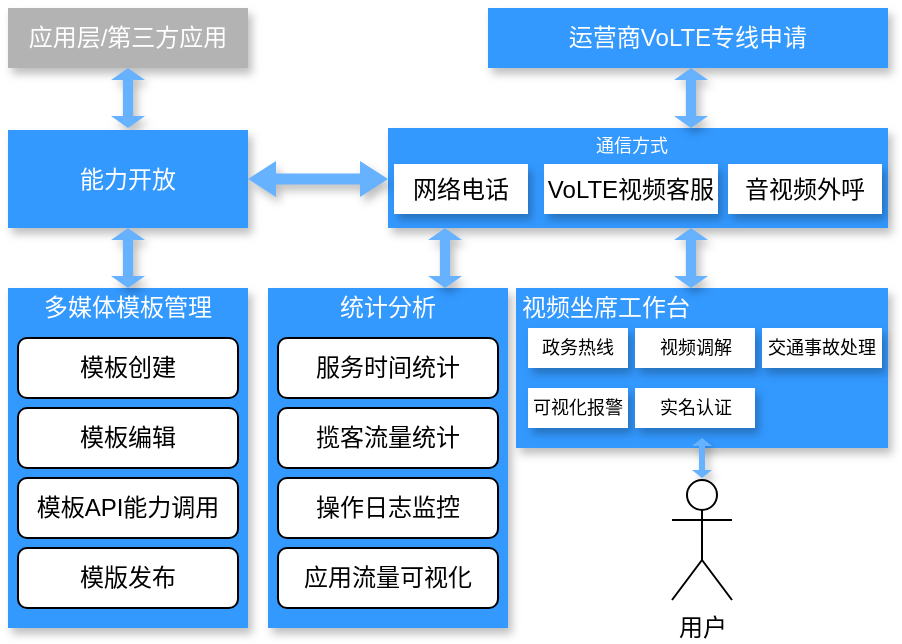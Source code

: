 <mxfile version="24.2.5" type="github">
  <diagram name="Page-1" id="PvqOqMHdHsa9tsUaIeSx">
    <mxGraphModel dx="989" dy="514" grid="1" gridSize="10" guides="1" tooltips="1" connect="1" arrows="1" fold="1" page="1" pageScale="1" pageWidth="827" pageHeight="1169" math="0" shadow="0">
      <root>
        <mxCell id="0" />
        <mxCell id="1" parent="0" />
        <mxCell id="5wxwFeqxHie5rqDECtYW-33" value="" style="rounded=0;whiteSpace=wrap;html=1;shadow=1;glass=0;strokeColor=none;absoluteArcSize=0;fillColor=#3399FF;fontColor=#FFFFFF;" parent="1" vertex="1">
          <mxGeometry x="350" y="270" width="250" height="50" as="geometry" />
        </mxCell>
        <mxCell id="5wxwFeqxHie5rqDECtYW-32" value="运营商VoLTE专线申请" style="rounded=0;whiteSpace=wrap;html=1;shadow=1;glass=0;strokeColor=none;absoluteArcSize=0;fillColor=#3399FF;fontColor=#FFFFFF;" parent="1" vertex="1">
          <mxGeometry x="400" y="210" width="200" height="30" as="geometry" />
        </mxCell>
        <mxCell id="5wxwFeqxHie5rqDECtYW-34" value="网络电话" style="rounded=0;whiteSpace=wrap;html=1;strokeColor=none;shadow=1;" parent="1" vertex="1">
          <mxGeometry x="353" y="288" width="67" height="25" as="geometry" />
        </mxCell>
        <mxCell id="5wxwFeqxHie5rqDECtYW-35" value="VoLTE视频客服" style="rounded=0;whiteSpace=wrap;html=1;strokeColor=none;shadow=1;" parent="1" vertex="1">
          <mxGeometry x="428" y="288" width="87" height="25" as="geometry" />
        </mxCell>
        <mxCell id="5wxwFeqxHie5rqDECtYW-36" value="音视频外呼" style="rounded=0;whiteSpace=wrap;html=1;strokeColor=none;shadow=1;" parent="1" vertex="1">
          <mxGeometry x="520" y="288" width="77" height="25" as="geometry" />
        </mxCell>
        <mxCell id="5wxwFeqxHie5rqDECtYW-37" value="通信方式" style="text;html=1;align=center;verticalAlign=middle;whiteSpace=wrap;rounded=0;fontColor=#FFFFFF;fontSize=9;" parent="1" vertex="1">
          <mxGeometry x="431.5" y="274" width="80" height="10" as="geometry" />
        </mxCell>
        <mxCell id="5wxwFeqxHie5rqDECtYW-39" value="" style="shape=doubleArrow;direction=south;whiteSpace=wrap;html=1;strokeColor=none;fillColor=#66B2FF;shadow=1;" parent="1" vertex="1">
          <mxGeometry x="493" y="240" width="17" height="30" as="geometry" />
        </mxCell>
        <mxCell id="5wxwFeqxHie5rqDECtYW-40" value="应用层/第三方应用" style="rounded=0;whiteSpace=wrap;html=1;shadow=1;glass=0;strokeColor=none;absoluteArcSize=0;fillColor=#B3B3B3;fontColor=#FFFFFF;" parent="1" vertex="1">
          <mxGeometry x="160" y="210" width="120" height="30" as="geometry" />
        </mxCell>
        <mxCell id="5wxwFeqxHie5rqDECtYW-41" value="" style="shape=doubleArrow;direction=south;whiteSpace=wrap;html=1;strokeColor=none;fillColor=#66B2FF;shadow=1;" parent="1" vertex="1">
          <mxGeometry x="211.5" y="240" width="17" height="30" as="geometry" />
        </mxCell>
        <mxCell id="5wxwFeqxHie5rqDECtYW-49" value="能力开放" style="rounded=0;whiteSpace=wrap;html=1;strokeColor=none;shadow=1;fillColor=#3399FF;fontColor=#FFFFFF;" parent="1" vertex="1">
          <mxGeometry x="160" y="271" width="120" height="49" as="geometry" />
        </mxCell>
        <mxCell id="5wxwFeqxHie5rqDECtYW-50" value="" style="shape=doubleArrow;whiteSpace=wrap;html=1;strokeColor=none;fillColor=#66B2FF;shadow=1;" parent="1" vertex="1">
          <mxGeometry x="280" y="286.5" width="70" height="18" as="geometry" />
        </mxCell>
        <mxCell id="5wxwFeqxHie5rqDECtYW-52" value="" style="rounded=0;whiteSpace=wrap;html=1;strokeColor=none;shadow=1;fillColor=#3399FF;fontColor=#FFFFFF;" parent="1" vertex="1">
          <mxGeometry x="160" y="350" width="120" height="170" as="geometry" />
        </mxCell>
        <mxCell id="5wxwFeqxHie5rqDECtYW-51" value="" style="shape=doubleArrow;direction=south;whiteSpace=wrap;html=1;strokeColor=none;fillColor=#66B2FF;shadow=1;" parent="1" vertex="1">
          <mxGeometry x="211.5" y="320" width="17" height="30" as="geometry" />
        </mxCell>
        <mxCell id="5wxwFeqxHie5rqDECtYW-53" value="多媒体模板管理" style="text;html=1;align=center;verticalAlign=middle;whiteSpace=wrap;rounded=0;fontColor=#FFFFFF;" parent="1" vertex="1">
          <mxGeometry x="175" y="350" width="90" height="20" as="geometry" />
        </mxCell>
        <mxCell id="5wxwFeqxHie5rqDECtYW-54" value="模板创建" style="rounded=1;whiteSpace=wrap;html=1;" parent="1" vertex="1">
          <mxGeometry x="165" y="375" width="110" height="30" as="geometry" />
        </mxCell>
        <mxCell id="5wxwFeqxHie5rqDECtYW-55" value="模板编辑" style="rounded=1;whiteSpace=wrap;html=1;" parent="1" vertex="1">
          <mxGeometry x="165" y="410" width="110" height="30" as="geometry" />
        </mxCell>
        <mxCell id="5wxwFeqxHie5rqDECtYW-56" value="模板API能力调用" style="rounded=1;whiteSpace=wrap;html=1;" parent="1" vertex="1">
          <mxGeometry x="165" y="445" width="110" height="30" as="geometry" />
        </mxCell>
        <mxCell id="5wxwFeqxHie5rqDECtYW-57" value="模版发布" style="rounded=1;whiteSpace=wrap;html=1;" parent="1" vertex="1">
          <mxGeometry x="165" y="480" width="110" height="30" as="geometry" />
        </mxCell>
        <mxCell id="5wxwFeqxHie5rqDECtYW-58" value="" style="rounded=0;whiteSpace=wrap;html=1;strokeColor=none;shadow=1;fillColor=#3399FF;fontColor=#FFFFFF;" parent="1" vertex="1">
          <mxGeometry x="290" y="350" width="120" height="170" as="geometry" />
        </mxCell>
        <mxCell id="5wxwFeqxHie5rqDECtYW-59" value="统计分析" style="text;html=1;align=center;verticalAlign=middle;whiteSpace=wrap;rounded=0;fontColor=#FFFFFF;" parent="1" vertex="1">
          <mxGeometry x="305" y="350" width="90" height="20" as="geometry" />
        </mxCell>
        <mxCell id="5wxwFeqxHie5rqDECtYW-60" value="服务时间统计" style="rounded=1;whiteSpace=wrap;html=1;" parent="1" vertex="1">
          <mxGeometry x="295" y="375" width="110" height="30" as="geometry" />
        </mxCell>
        <mxCell id="5wxwFeqxHie5rqDECtYW-61" value="揽客流量统计" style="rounded=1;whiteSpace=wrap;html=1;" parent="1" vertex="1">
          <mxGeometry x="295" y="410" width="110" height="30" as="geometry" />
        </mxCell>
        <mxCell id="5wxwFeqxHie5rqDECtYW-62" value="操作日志监控" style="rounded=1;whiteSpace=wrap;html=1;" parent="1" vertex="1">
          <mxGeometry x="295" y="445" width="110" height="30" as="geometry" />
        </mxCell>
        <mxCell id="5wxwFeqxHie5rqDECtYW-63" value="应用流量可视化" style="rounded=1;whiteSpace=wrap;html=1;" parent="1" vertex="1">
          <mxGeometry x="295" y="480" width="110" height="30" as="geometry" />
        </mxCell>
        <mxCell id="5wxwFeqxHie5rqDECtYW-64" value="" style="shape=doubleArrow;direction=south;whiteSpace=wrap;html=1;strokeColor=none;fillColor=#66B2FF;shadow=1;" parent="1" vertex="1">
          <mxGeometry x="370" y="320" width="17" height="30" as="geometry" />
        </mxCell>
        <mxCell id="5wxwFeqxHie5rqDECtYW-65" value="" style="rounded=0;whiteSpace=wrap;html=1;shadow=1;glass=0;strokeColor=none;absoluteArcSize=0;fillColor=#3399FF;fontColor=#FFFFFF;" parent="1" vertex="1">
          <mxGeometry x="414" y="350" width="186" height="80" as="geometry" />
        </mxCell>
        <mxCell id="5wxwFeqxHie5rqDECtYW-66" value="" style="shape=doubleArrow;direction=south;whiteSpace=wrap;html=1;strokeColor=none;fillColor=#66B2FF;shadow=1;" parent="1" vertex="1">
          <mxGeometry x="493" y="320" width="17" height="30" as="geometry" />
        </mxCell>
        <mxCell id="5wxwFeqxHie5rqDECtYW-67" value="视频坐席工作台" style="text;html=1;align=center;verticalAlign=middle;whiteSpace=wrap;rounded=0;fontColor=#FFFFFF;" parent="1" vertex="1">
          <mxGeometry x="414" y="350" width="90" height="20" as="geometry" />
        </mxCell>
        <mxCell id="5wxwFeqxHie5rqDECtYW-68" value="政务热线" style="rounded=0;whiteSpace=wrap;html=1;strokeColor=none;shadow=1;fontSize=9;" parent="1" vertex="1">
          <mxGeometry x="420" y="370" width="50" height="20" as="geometry" />
        </mxCell>
        <mxCell id="5wxwFeqxHie5rqDECtYW-70" value="视频调解" style="rounded=0;whiteSpace=wrap;html=1;strokeColor=none;shadow=1;fontSize=9;" parent="1" vertex="1">
          <mxGeometry x="473.5" y="370" width="60" height="20" as="geometry" />
        </mxCell>
        <mxCell id="5wxwFeqxHie5rqDECtYW-72" value="可视化报警" style="rounded=0;whiteSpace=wrap;html=1;strokeColor=none;shadow=1;fontSize=9;" parent="1" vertex="1">
          <mxGeometry x="420" y="400" width="50" height="20" as="geometry" />
        </mxCell>
        <mxCell id="5wxwFeqxHie5rqDECtYW-75" value="实名认证" style="rounded=0;whiteSpace=wrap;html=1;strokeColor=none;shadow=1;fontSize=9;" parent="1" vertex="1">
          <mxGeometry x="473.5" y="400" width="60" height="20" as="geometry" />
        </mxCell>
        <mxCell id="5wxwFeqxHie5rqDECtYW-76" value="交通事故处理" style="rounded=0;whiteSpace=wrap;html=1;strokeColor=none;shadow=1;fontSize=9;" parent="1" vertex="1">
          <mxGeometry x="537" y="370" width="60" height="20" as="geometry" />
        </mxCell>
        <mxCell id="5wxwFeqxHie5rqDECtYW-77" value="" style="shape=doubleArrow;direction=south;whiteSpace=wrap;html=1;strokeColor=none;fillColor=#66B2FF;shadow=1;" parent="1" vertex="1">
          <mxGeometry x="502" y="425" width="10" height="20" as="geometry" />
        </mxCell>
        <mxCell id="5wxwFeqxHie5rqDECtYW-81" value="用户" style="shape=umlActor;verticalLabelPosition=bottom;verticalAlign=top;html=1;outlineConnect=0;" parent="1" vertex="1">
          <mxGeometry x="492" y="446" width="30" height="60" as="geometry" />
        </mxCell>
      </root>
    </mxGraphModel>
  </diagram>
</mxfile>
